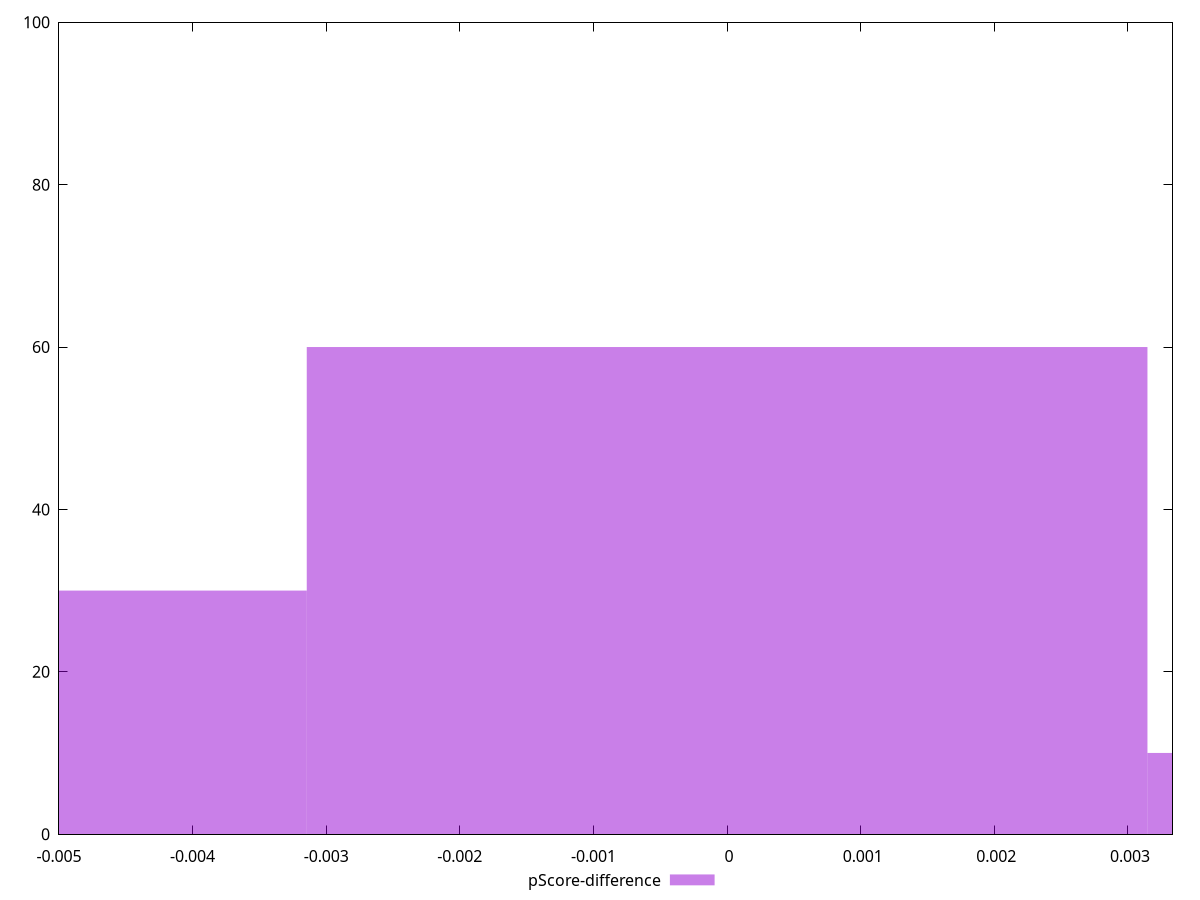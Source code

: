 reset

$pScoreDifference <<EOF
0 60
-0.006291694158048032 30
0.006291694158048032 10
EOF

set key outside below
set boxwidth 0.006291694158048032
set xrange [-0.0050000000000000044:0.0033333333333332993]
set yrange [0:100]
set trange [0:100]
set style fill transparent solid 0.5 noborder
set terminal svg size 640, 490 enhanced background rgb 'white'
set output "report_00026_2021-02-22T21:38:55.199Z/unused-css-rules/samples/pages/pScore-difference/histogram.svg"

plot $pScoreDifference title "pScore-difference" with boxes

reset
